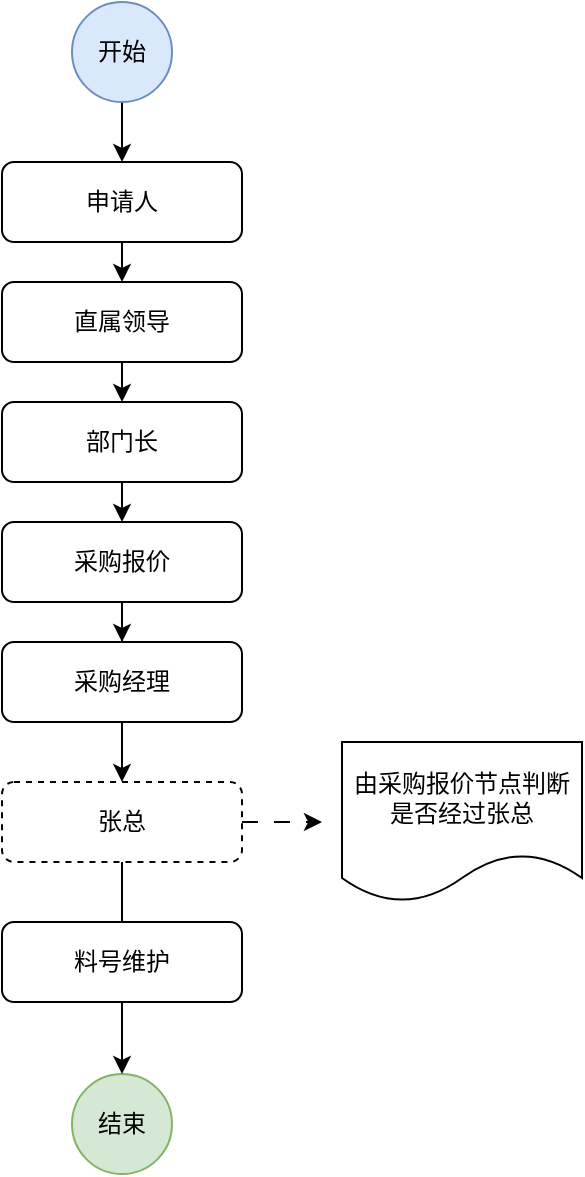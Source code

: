 <mxfile version="21.6.2" type="github">
  <diagram id="C5RBs43oDa-KdzZeNtuy" name="Page-1">
    <mxGraphModel dx="1056" dy="671" grid="0" gridSize="10" guides="1" tooltips="1" connect="1" arrows="1" fold="1" page="1" pageScale="1" pageWidth="827" pageHeight="1169" math="0" shadow="0">
      <root>
        <mxCell id="WIyWlLk6GJQsqaUBKTNV-0" />
        <mxCell id="WIyWlLk6GJQsqaUBKTNV-1" parent="WIyWlLk6GJQsqaUBKTNV-0" />
        <mxCell id="WNUjOJB1au-PY7QyQ_7n-0" style="edgeStyle=orthogonalEdgeStyle;rounded=0;orthogonalLoop=1;jettySize=auto;html=1;exitX=0.5;exitY=1;exitDx=0;exitDy=0;entryX=0.5;entryY=0;entryDx=0;entryDy=0;" edge="1" parent="WIyWlLk6GJQsqaUBKTNV-1" source="WNUjOJB1au-PY7QyQ_7n-1" target="WNUjOJB1au-PY7QyQ_7n-6">
          <mxGeometry relative="1" as="geometry" />
        </mxCell>
        <mxCell id="WNUjOJB1au-PY7QyQ_7n-1" value="申请人" style="rounded=1;whiteSpace=wrap;html=1;fontSize=12;glass=0;strokeWidth=1;shadow=0;" vertex="1" parent="WIyWlLk6GJQsqaUBKTNV-1">
          <mxGeometry x="220" y="120" width="120" height="40" as="geometry" />
        </mxCell>
        <mxCell id="WNUjOJB1au-PY7QyQ_7n-2" style="edgeStyle=orthogonalEdgeStyle;rounded=0;orthogonalLoop=1;jettySize=auto;html=1;exitX=0.5;exitY=1;exitDx=0;exitDy=0;entryX=0.5;entryY=0;entryDx=0;entryDy=0;" edge="1" parent="WIyWlLk6GJQsqaUBKTNV-1" source="WNUjOJB1au-PY7QyQ_7n-3" target="WNUjOJB1au-PY7QyQ_7n-1">
          <mxGeometry relative="1" as="geometry" />
        </mxCell>
        <mxCell id="WNUjOJB1au-PY7QyQ_7n-3" value="开始" style="ellipse;whiteSpace=wrap;html=1;aspect=fixed;fillColor=#dae8fc;strokeColor=#6c8ebf;" vertex="1" parent="WIyWlLk6GJQsqaUBKTNV-1">
          <mxGeometry x="255" y="40" width="50" height="50" as="geometry" />
        </mxCell>
        <mxCell id="WNUjOJB1au-PY7QyQ_7n-4" value="结束" style="ellipse;whiteSpace=wrap;html=1;aspect=fixed;fillColor=#d5e8d4;strokeColor=#82b366;" vertex="1" parent="WIyWlLk6GJQsqaUBKTNV-1">
          <mxGeometry x="255" y="576" width="50" height="50" as="geometry" />
        </mxCell>
        <mxCell id="WNUjOJB1au-PY7QyQ_7n-5" style="edgeStyle=orthogonalEdgeStyle;rounded=0;orthogonalLoop=1;jettySize=auto;html=1;exitX=0.5;exitY=1;exitDx=0;exitDy=0;entryX=0.5;entryY=0;entryDx=0;entryDy=0;" edge="1" parent="WIyWlLk6GJQsqaUBKTNV-1" source="WNUjOJB1au-PY7QyQ_7n-6" target="WNUjOJB1au-PY7QyQ_7n-14">
          <mxGeometry relative="1" as="geometry" />
        </mxCell>
        <mxCell id="WNUjOJB1au-PY7QyQ_7n-6" value="直属领导" style="rounded=1;whiteSpace=wrap;html=1;fontSize=12;glass=0;strokeWidth=1;shadow=0;" vertex="1" parent="WIyWlLk6GJQsqaUBKTNV-1">
          <mxGeometry x="220" y="180" width="120" height="40" as="geometry" />
        </mxCell>
        <mxCell id="WNUjOJB1au-PY7QyQ_7n-7" style="edgeStyle=orthogonalEdgeStyle;rounded=0;orthogonalLoop=1;jettySize=auto;html=1;exitX=0.5;exitY=1;exitDx=0;exitDy=0;entryX=0.5;entryY=0;entryDx=0;entryDy=0;" edge="1" parent="WIyWlLk6GJQsqaUBKTNV-1" source="WNUjOJB1au-PY7QyQ_7n-9" target="WNUjOJB1au-PY7QyQ_7n-12">
          <mxGeometry relative="1" as="geometry" />
        </mxCell>
        <mxCell id="WNUjOJB1au-PY7QyQ_7n-9" value="&lt;p class=&quot;MsoNormal&quot;&gt;采购经理&lt;/p&gt;" style="rounded=1;whiteSpace=wrap;html=1;fontSize=12;glass=0;strokeWidth=1;shadow=0;" vertex="1" parent="WIyWlLk6GJQsqaUBKTNV-1">
          <mxGeometry x="220" y="360" width="120" height="40" as="geometry" />
        </mxCell>
        <mxCell id="WNUjOJB1au-PY7QyQ_7n-11" style="edgeStyle=orthogonalEdgeStyle;rounded=0;orthogonalLoop=1;jettySize=auto;html=1;exitX=0.5;exitY=1;exitDx=0;exitDy=0;entryX=0.5;entryY=0;entryDx=0;entryDy=0;" edge="1" parent="WIyWlLk6GJQsqaUBKTNV-1" source="WNUjOJB1au-PY7QyQ_7n-12" target="WNUjOJB1au-PY7QyQ_7n-4">
          <mxGeometry relative="1" as="geometry" />
        </mxCell>
        <mxCell id="WNUjOJB1au-PY7QyQ_7n-17" style="edgeStyle=orthogonalEdgeStyle;rounded=0;orthogonalLoop=1;jettySize=auto;html=1;dashed=1;dashPattern=8 8;" edge="1" parent="WIyWlLk6GJQsqaUBKTNV-1" source="WNUjOJB1au-PY7QyQ_7n-12">
          <mxGeometry relative="1" as="geometry">
            <mxPoint x="380" y="450" as="targetPoint" />
          </mxGeometry>
        </mxCell>
        <mxCell id="WNUjOJB1au-PY7QyQ_7n-12" value="张总" style="rounded=1;whiteSpace=wrap;html=1;fontSize=12;glass=0;strokeWidth=1;shadow=0;dashed=1;" vertex="1" parent="WIyWlLk6GJQsqaUBKTNV-1">
          <mxGeometry x="220" y="430" width="120" height="40" as="geometry" />
        </mxCell>
        <mxCell id="WNUjOJB1au-PY7QyQ_7n-13" style="edgeStyle=orthogonalEdgeStyle;rounded=0;orthogonalLoop=1;jettySize=auto;html=1;exitX=0.5;exitY=1;exitDx=0;exitDy=0;entryX=0.5;entryY=0;entryDx=0;entryDy=0;" edge="1" parent="WIyWlLk6GJQsqaUBKTNV-1" source="WNUjOJB1au-PY7QyQ_7n-14" target="WNUjOJB1au-PY7QyQ_7n-16">
          <mxGeometry relative="1" as="geometry" />
        </mxCell>
        <mxCell id="WNUjOJB1au-PY7QyQ_7n-14" value="部门长" style="rounded=1;whiteSpace=wrap;html=1;fontSize=12;glass=0;strokeWidth=1;shadow=0;" vertex="1" parent="WIyWlLk6GJQsqaUBKTNV-1">
          <mxGeometry x="220" y="240" width="120" height="40" as="geometry" />
        </mxCell>
        <mxCell id="WNUjOJB1au-PY7QyQ_7n-15" style="edgeStyle=orthogonalEdgeStyle;rounded=0;orthogonalLoop=1;jettySize=auto;html=1;exitX=0.5;exitY=1;exitDx=0;exitDy=0;" edge="1" parent="WIyWlLk6GJQsqaUBKTNV-1" source="WNUjOJB1au-PY7QyQ_7n-16" target="WNUjOJB1au-PY7QyQ_7n-9">
          <mxGeometry relative="1" as="geometry" />
        </mxCell>
        <mxCell id="WNUjOJB1au-PY7QyQ_7n-16" value="&lt;p class=&quot;MsoNormal&quot;&gt;采购报价&lt;/p&gt;" style="rounded=1;whiteSpace=wrap;html=1;fontSize=12;glass=0;strokeWidth=1;shadow=0;" vertex="1" parent="WIyWlLk6GJQsqaUBKTNV-1">
          <mxGeometry x="220" y="300" width="120" height="40" as="geometry" />
        </mxCell>
        <mxCell id="WNUjOJB1au-PY7QyQ_7n-18" value="由采购报价节点判断是否经过张总" style="shape=document;whiteSpace=wrap;html=1;boundedLbl=1;" vertex="1" parent="WIyWlLk6GJQsqaUBKTNV-1">
          <mxGeometry x="390" y="410" width="120" height="80" as="geometry" />
        </mxCell>
        <mxCell id="WNUjOJB1au-PY7QyQ_7n-19" value="&lt;p class=&quot;MsoNormal&quot;&gt;料号维护&lt;/p&gt;" style="rounded=1;whiteSpace=wrap;html=1;fontSize=12;glass=0;strokeWidth=1;shadow=0;" vertex="1" parent="WIyWlLk6GJQsqaUBKTNV-1">
          <mxGeometry x="220" y="500" width="120" height="40" as="geometry" />
        </mxCell>
      </root>
    </mxGraphModel>
  </diagram>
</mxfile>
